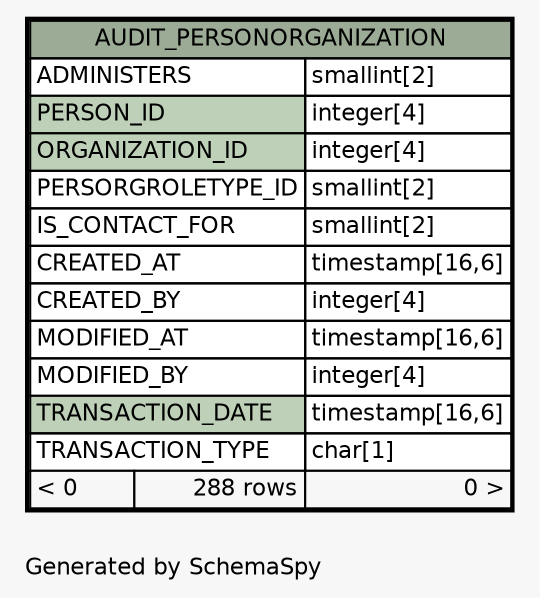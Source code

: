 // dot 2.38.0 on Windows 10 10.0
// SchemaSpy rev Unknown
digraph "oneDegreeRelationshipsDiagram" {
  graph [
    rankdir="RL"
    bgcolor="#f7f7f7"
    label="\nGenerated by SchemaSpy"
    labeljust="l"
    nodesep="0.18"
    ranksep="0.46"
    fontname="Helvetica"
    fontsize="11"
  ];
  node [
    fontname="Helvetica"
    fontsize="11"
    shape="plaintext"
  ];
  edge [
    arrowsize="0.8"
  ];
  "AUDIT_PERSONORGANIZATION" [
    label=<
    <TABLE BORDER="2" CELLBORDER="1" CELLSPACING="0" BGCOLOR="#ffffff">
      <TR><TD COLSPAN="3" BGCOLOR="#9bab96" ALIGN="CENTER">AUDIT_PERSONORGANIZATION</TD></TR>
      <TR><TD PORT="ADMINISTERS" COLSPAN="2" ALIGN="LEFT">ADMINISTERS</TD><TD PORT="ADMINISTERS.type" ALIGN="LEFT">smallint[2]</TD></TR>
      <TR><TD PORT="PERSON_ID" COLSPAN="2" BGCOLOR="#bed1b8" ALIGN="LEFT">PERSON_ID</TD><TD PORT="PERSON_ID.type" ALIGN="LEFT">integer[4]</TD></TR>
      <TR><TD PORT="ORGANIZATION_ID" COLSPAN="2" BGCOLOR="#bed1b8" ALIGN="LEFT">ORGANIZATION_ID</TD><TD PORT="ORGANIZATION_ID.type" ALIGN="LEFT">integer[4]</TD></TR>
      <TR><TD PORT="PERSORGROLETYPE_ID" COLSPAN="2" ALIGN="LEFT">PERSORGROLETYPE_ID</TD><TD PORT="PERSORGROLETYPE_ID.type" ALIGN="LEFT">smallint[2]</TD></TR>
      <TR><TD PORT="IS_CONTACT_FOR" COLSPAN="2" ALIGN="LEFT">IS_CONTACT_FOR</TD><TD PORT="IS_CONTACT_FOR.type" ALIGN="LEFT">smallint[2]</TD></TR>
      <TR><TD PORT="CREATED_AT" COLSPAN="2" ALIGN="LEFT">CREATED_AT</TD><TD PORT="CREATED_AT.type" ALIGN="LEFT">timestamp[16,6]</TD></TR>
      <TR><TD PORT="CREATED_BY" COLSPAN="2" ALIGN="LEFT">CREATED_BY</TD><TD PORT="CREATED_BY.type" ALIGN="LEFT">integer[4]</TD></TR>
      <TR><TD PORT="MODIFIED_AT" COLSPAN="2" ALIGN="LEFT">MODIFIED_AT</TD><TD PORT="MODIFIED_AT.type" ALIGN="LEFT">timestamp[16,6]</TD></TR>
      <TR><TD PORT="MODIFIED_BY" COLSPAN="2" ALIGN="LEFT">MODIFIED_BY</TD><TD PORT="MODIFIED_BY.type" ALIGN="LEFT">integer[4]</TD></TR>
      <TR><TD PORT="TRANSACTION_DATE" COLSPAN="2" BGCOLOR="#bed1b8" ALIGN="LEFT">TRANSACTION_DATE</TD><TD PORT="TRANSACTION_DATE.type" ALIGN="LEFT">timestamp[16,6]</TD></TR>
      <TR><TD PORT="TRANSACTION_TYPE" COLSPAN="2" ALIGN="LEFT">TRANSACTION_TYPE</TD><TD PORT="TRANSACTION_TYPE.type" ALIGN="LEFT">char[1]</TD></TR>
      <TR><TD ALIGN="LEFT" BGCOLOR="#f7f7f7">&lt; 0</TD><TD ALIGN="RIGHT" BGCOLOR="#f7f7f7">288 rows</TD><TD ALIGN="RIGHT" BGCOLOR="#f7f7f7">0 &gt;</TD></TR>
    </TABLE>>
    URL="AUDIT_PERSONORGANIZATION.html"
    tooltip="AUDIT_PERSONORGANIZATION"
  ];
}
